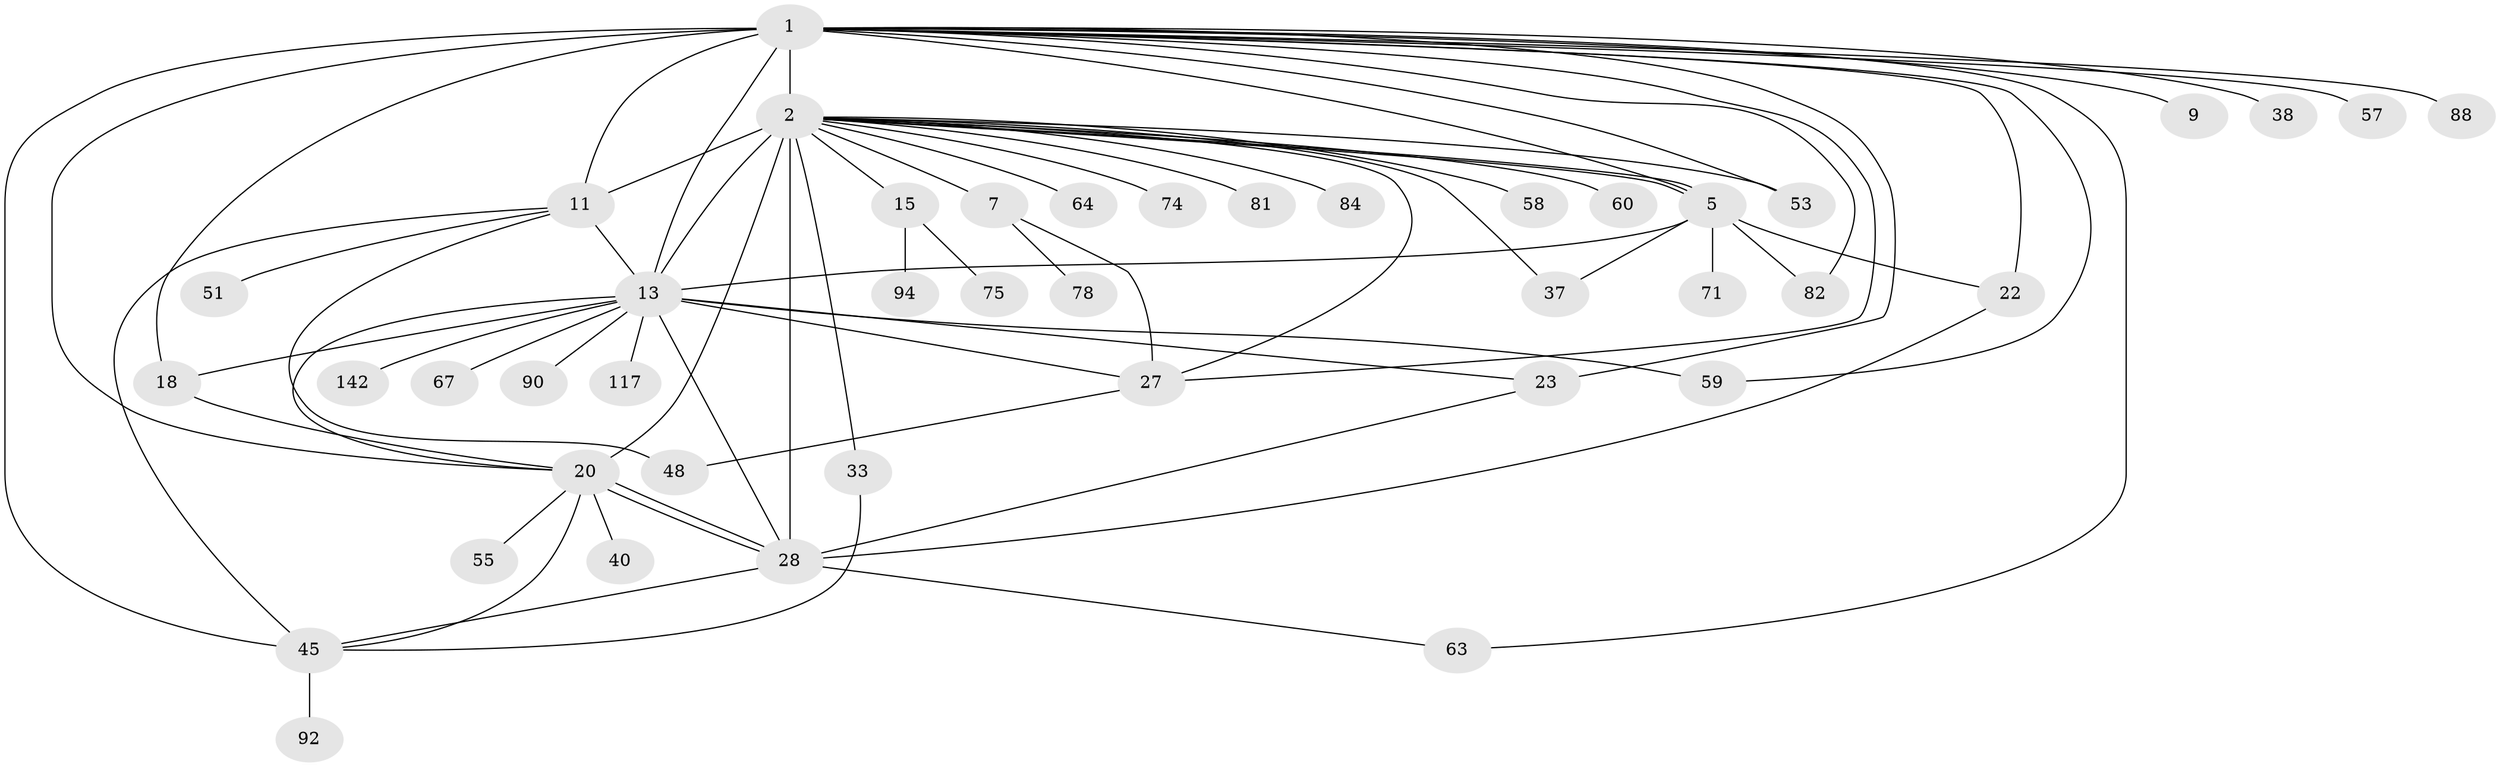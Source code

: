 // original degree distribution, {8: 0.013793103448275862, 22: 0.006896551724137931, 4: 0.041379310344827586, 11: 0.020689655172413793, 3: 0.14482758620689656, 18: 0.006896551724137931, 1: 0.4482758620689655, 17: 0.006896551724137931, 2: 0.18620689655172415, 21: 0.006896551724137931, 5: 0.034482758620689655, 6: 0.05517241379310345, 10: 0.006896551724137931, 9: 0.006896551724137931, 14: 0.006896551724137931, 7: 0.006896551724137931}
// Generated by graph-tools (version 1.1) at 2025/18/03/04/25 18:18:06]
// undirected, 43 vertices, 72 edges
graph export_dot {
graph [start="1"]
  node [color=gray90,style=filled];
  1 [super="+145+6"];
  2 [super="+98+41+100+124+110+111+3+12+25+10+4+16+24"];
  5 [super="+77+76+54+32"];
  7;
  9;
  11 [super="+43+102"];
  13 [super="+47+89+44+99+42+29+35+19"];
  15 [super="+70+80+93"];
  18 [super="+65"];
  20 [super="+26+52"];
  22 [super="+120"];
  23 [super="+112"];
  27 [super="+56"];
  28 [super="+39+79"];
  33;
  37 [super="+144+115"];
  38;
  40 [super="+130"];
  45;
  48;
  51;
  53 [super="+68"];
  55;
  57 [super="+66+62"];
  58;
  59 [super="+138+97"];
  60;
  63;
  64;
  67;
  71;
  74;
  75;
  78;
  81;
  82;
  84;
  88;
  90;
  92;
  94;
  117;
  142;
  1 -- 2 [weight=7];
  1 -- 45 [weight=2];
  1 -- 18;
  1 -- 59;
  1 -- 9;
  1 -- 11 [weight=4];
  1 -- 13 [weight=7];
  1 -- 82;
  1 -- 22 [weight=2];
  1 -- 23 [weight=2];
  1 -- 88;
  1 -- 27;
  1 -- 38;
  1 -- 53;
  1 -- 57;
  1 -- 63;
  1 -- 20;
  1 -- 5;
  2 -- 5 [weight=3];
  2 -- 5;
  2 -- 7;
  2 -- 11 [weight=3];
  2 -- 28 [weight=3];
  2 -- 74;
  2 -- 13 [weight=6];
  2 -- 15 [weight=2];
  2 -- 20 [weight=6];
  2 -- 53;
  2 -- 64;
  2 -- 81 [weight=2];
  2 -- 84;
  2 -- 33;
  2 -- 37;
  2 -- 58;
  2 -- 60;
  2 -- 27;
  5 -- 13;
  5 -- 71;
  5 -- 22;
  5 -- 37;
  5 -- 82;
  7 -- 78;
  7 -- 27;
  11 -- 48;
  11 -- 13 [weight=3];
  11 -- 45;
  11 -- 51;
  13 -- 18 [weight=3];
  13 -- 28;
  13 -- 90;
  13 -- 67;
  13 -- 142;
  13 -- 117;
  13 -- 23;
  13 -- 59;
  13 -- 27;
  13 -- 20;
  15 -- 94;
  15 -- 75;
  18 -- 20;
  20 -- 28;
  20 -- 28;
  20 -- 40;
  20 -- 45;
  20 -- 55;
  22 -- 28;
  23 -- 28;
  27 -- 48;
  28 -- 45;
  28 -- 63;
  33 -- 45;
  45 -- 92;
}
